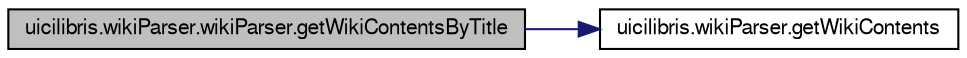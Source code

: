digraph G
{
  edge [fontname="FreeSans",fontsize="10",labelfontname="FreeSans",labelfontsize="10"];
  node [fontname="FreeSans",fontsize="10",shape=record];
  rankdir="LR";
  Node1 [label="uicilibris.wikiParser.wikiParser.getWikiContentsByTitle",height=0.2,width=0.4,color="black", fillcolor="grey75", style="filled" fontcolor="black"];
  Node1 -> Node2 [color="midnightblue",fontsize="10",style="solid",fontname="FreeSans"];
  Node2 [label="uicilibris.wikiParser.getWikiContents",height=0.2,width=0.4,color="black", fillcolor="white", style="filled",URL="$namespaceuicilibris_1_1wikiParser.html#a3ddb4d65f8af68c58dc5750f4dccc728"];
}
